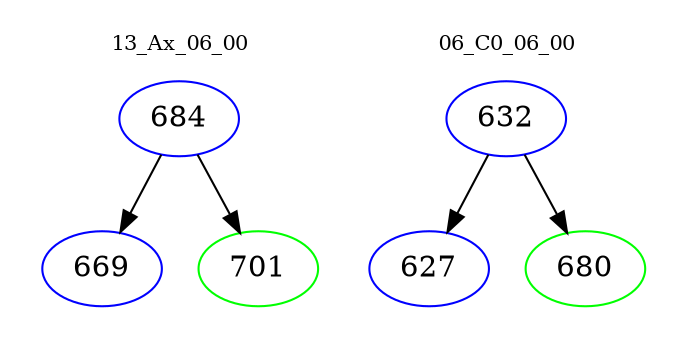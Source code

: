 digraph{
subgraph cluster_0 {
color = white
label = "13_Ax_06_00";
fontsize=10;
T0_684 [label="684", color="blue"]
T0_684 -> T0_669 [color="black"]
T0_669 [label="669", color="blue"]
T0_684 -> T0_701 [color="black"]
T0_701 [label="701", color="green"]
}
subgraph cluster_1 {
color = white
label = "06_C0_06_00";
fontsize=10;
T1_632 [label="632", color="blue"]
T1_632 -> T1_627 [color="black"]
T1_627 [label="627", color="blue"]
T1_632 -> T1_680 [color="black"]
T1_680 [label="680", color="green"]
}
}
